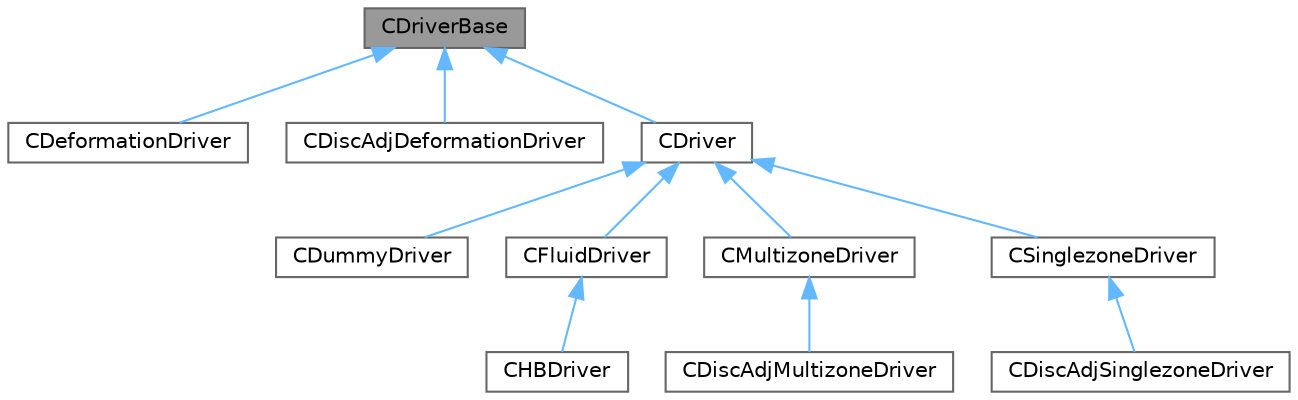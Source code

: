 digraph "CDriverBase"
{
 // LATEX_PDF_SIZE
  bgcolor="transparent";
  edge [fontname=Helvetica,fontsize=10,labelfontname=Helvetica,labelfontsize=10];
  node [fontname=Helvetica,fontsize=10,shape=box,height=0.2,width=0.4];
  Node1 [id="Node000001",label="CDriverBase",height=0.2,width=0.4,color="gray40", fillcolor="grey60", style="filled", fontcolor="black",tooltip="Base class for all drivers."];
  Node1 -> Node2 [id="edge1_Node000001_Node000002",dir="back",color="steelblue1",style="solid",tooltip=" "];
  Node2 [id="Node000002",label="CDeformationDriver",height=0.2,width=0.4,color="gray40", fillcolor="white", style="filled",URL="$classCDeformationDriver.html",tooltip=" "];
  Node1 -> Node3 [id="edge2_Node000001_Node000003",dir="back",color="steelblue1",style="solid",tooltip=" "];
  Node3 [id="Node000003",label="CDiscAdjDeformationDriver",height=0.2,width=0.4,color="gray40", fillcolor="white", style="filled",URL="$classCDiscAdjDeformationDriver.html",tooltip=" "];
  Node1 -> Node4 [id="edge3_Node000001_Node000004",dir="back",color="steelblue1",style="solid",tooltip=" "];
  Node4 [id="Node000004",label="CDriver",height=0.2,width=0.4,color="gray40", fillcolor="white", style="filled",URL="$classCDriver.html",tooltip="Parent class for driving an iteration of a single or multi-zone problem."];
  Node4 -> Node5 [id="edge4_Node000004_Node000005",dir="back",color="steelblue1",style="solid",tooltip=" "];
  Node5 [id="Node000005",label="CDummyDriver",height=0.2,width=0.4,color="gray40", fillcolor="white", style="filled",URL="$classCDummyDriver.html",tooltip="CDummyDriver class that constructs the driver without running a solver."];
  Node4 -> Node6 [id="edge5_Node000004_Node000006",dir="back",color="steelblue1",style="solid",tooltip=" "];
  Node6 [id="Node000006",label="CFluidDriver",height=0.2,width=0.4,color="gray40", fillcolor="white", style="filled",URL="$classCFluidDriver.html",tooltip="Class for driving an iteration of the physics within multiple zones."];
  Node6 -> Node7 [id="edge6_Node000006_Node000007",dir="back",color="steelblue1",style="solid",tooltip=" "];
  Node7 [id="Node000007",label="CHBDriver",height=0.2,width=0.4,color="gray40", fillcolor="white", style="filled",URL="$classCHBDriver.html",tooltip="Class for driving an iteration of Harmonic Balance (HB) method problem using multiple time zones."];
  Node4 -> Node8 [id="edge7_Node000004_Node000008",dir="back",color="steelblue1",style="solid",tooltip=" "];
  Node8 [id="Node000008",label="CMultizoneDriver",height=0.2,width=0.4,color="gray40", fillcolor="white", style="filled",URL="$classCMultizoneDriver.html",tooltip="Class for driving zone-specific iterations."];
  Node8 -> Node9 [id="edge8_Node000008_Node000009",dir="back",color="steelblue1",style="solid",tooltip=" "];
  Node9 [id="Node000009",label="CDiscAdjMultizoneDriver",height=0.2,width=0.4,color="gray40", fillcolor="white", style="filled",URL="$classCDiscAdjMultizoneDriver.html",tooltip="Block Gauss-Seidel driver for multizone / multiphysics discrete adjoint problems."];
  Node4 -> Node10 [id="edge9_Node000004_Node000010",dir="back",color="steelblue1",style="solid",tooltip=" "];
  Node10 [id="Node000010",label="CSinglezoneDriver",height=0.2,width=0.4,color="gray40", fillcolor="white", style="filled",URL="$classCSinglezoneDriver.html",tooltip="Class for driving single-zone solvers."];
  Node10 -> Node11 [id="edge10_Node000010_Node000011",dir="back",color="steelblue1",style="solid",tooltip=" "];
  Node11 [id="Node000011",label="CDiscAdjSinglezoneDriver",height=0.2,width=0.4,color="gray40", fillcolor="white", style="filled",URL="$classCDiscAdjSinglezoneDriver.html",tooltip="Class for driving single-zone adjoint solvers."];
}
